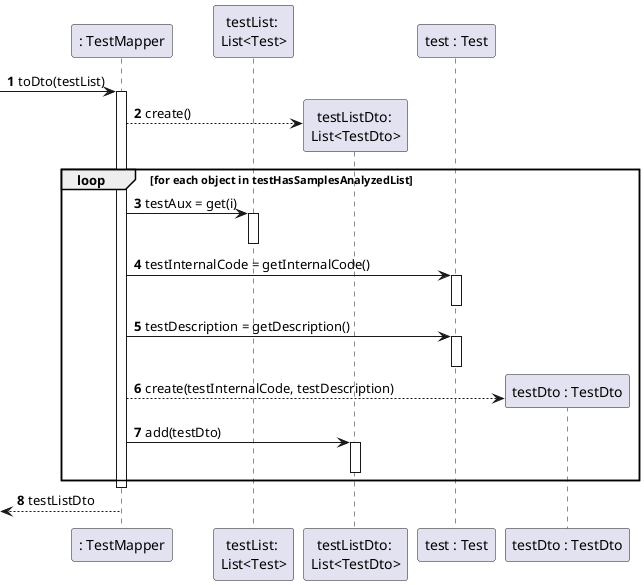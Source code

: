 @startuml
'https://plantuml.com/sequence-diagram
'hide footbox
autonumber

participant ": TestMapper" as MAPPER
participant "testList: \nList<Test>" as LTestSA
participant "testListDto: \nList<TestDto>" as LTestSADTO
participant "test : Test" as TEST
participant "testDto : TestDto" as TESTDTO

-> MAPPER : toDto(testList)
activate MAPPER
MAPPER --> LTestSADTO** : create()
loop for each object in testHasSamplesAnalyzedList
MAPPER -> LTestSA : testAux = get(i)
activate LTestSA
deactivate LTestSA
MAPPER -> TEST : testInternalCode = getInternalCode()
activate TEST
deactivate TEST
MAPPER -> TEST : testDescription = getDescription()
activate TEST
deactivate TEST
MAPPER --> TESTDTO** : create(testInternalCode, testDescription)
MAPPER -> LTestSADTO : add(testDto)
activate LTestSADTO
deactivate LTestSADTO
end
deactivate MAPPER
<-- MAPPER : testListDto

@enduml